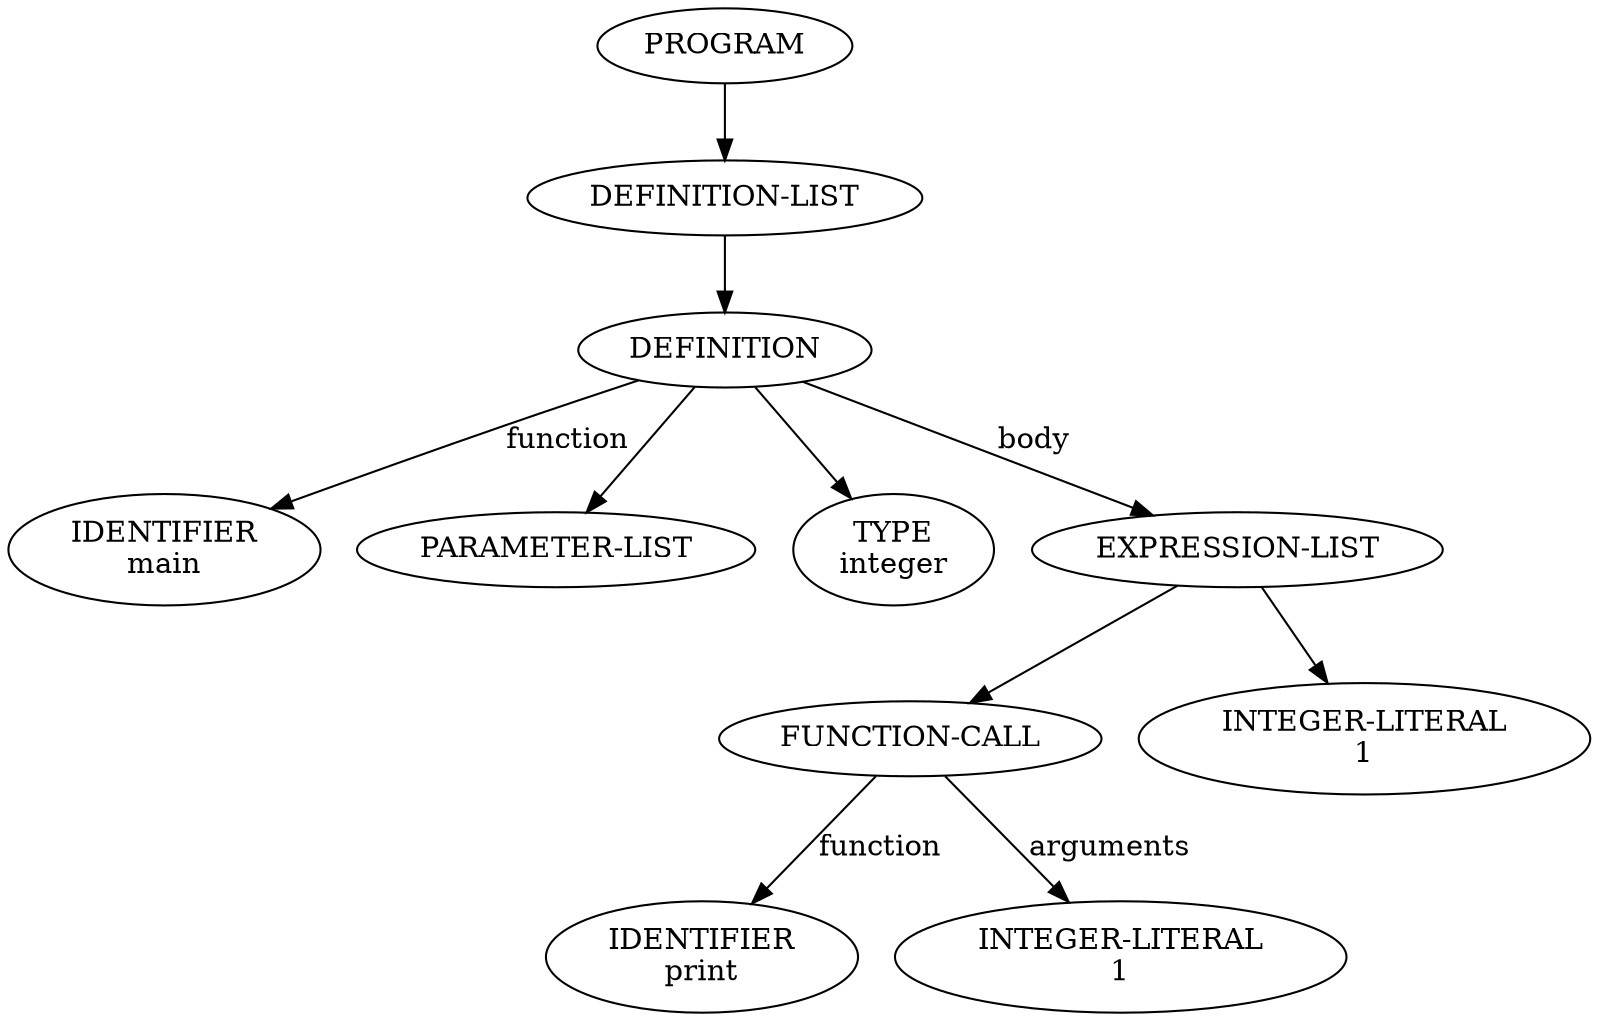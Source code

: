 digraph AST {
node0 [label="PROGRAM"]
node1 [label="DEFINITION-LIST"]
node2 [label="DEFINITION"]
node3 [label="IDENTIFIER\nmain"]
node4 [label="PARAMETER-LIST"]
node5 [label="TYPE\ninteger"]
node6 [label="EXPRESSION-LIST"]
node7 [label="FUNCTION-CALL"]
node8 [label="IDENTIFIER\nprint"]
node9 [label="INTEGER-LITERAL\n1"]
node10 [label="INTEGER-LITERAL\n1"]
node2 -> node3 [label="function"]
node2 -> node4
node2 -> node5
node7 -> node8 [label="function"]
node7 -> node9 [label="arguments"]
node6 -> node7
node6 -> node10
node2 -> node6 [label="body"]
node1 -> node2
node0 -> node1
}